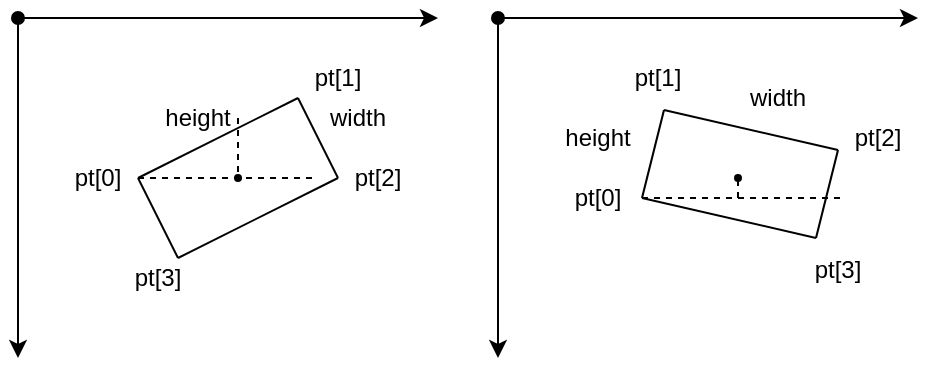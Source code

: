 <mxfile>
    <diagram id="TAioDSgqO0nQZGJTHhHP" name="Page-1">
        <mxGraphModel dx="817" dy="298" grid="1" gridSize="10" guides="1" tooltips="1" connect="1" arrows="1" fold="1" page="1" pageScale="1" pageWidth="827" pageHeight="1169" math="0" shadow="0">
            <root>
                <mxCell id="0"/>
                <mxCell id="1" parent="0"/>
                <mxCell id="4" value="" style="endArrow=classic;html=1;" parent="1" edge="1">
                    <mxGeometry width="50" height="50" relative="1" as="geometry">
                        <mxPoint x="80" y="70" as="sourcePoint"/>
                        <mxPoint x="290" y="70" as="targetPoint"/>
                    </mxGeometry>
                </mxCell>
                <mxCell id="5" value="" style="endArrow=classic;html=1;startArrow=oval;startFill=1;" parent="1" edge="1">
                    <mxGeometry width="50" height="50" relative="1" as="geometry">
                        <mxPoint x="80" y="70" as="sourcePoint"/>
                        <mxPoint x="80" y="240" as="targetPoint"/>
                    </mxGeometry>
                </mxCell>
                <mxCell id="14" value="" style="endArrow=oval;dashed=1;html=1;strokeWidth=1;endFill=1;endSize=3;" parent="1" edge="1">
                    <mxGeometry width="50" height="50" relative="1" as="geometry">
                        <mxPoint x="190" y="120" as="sourcePoint"/>
                        <mxPoint x="190" y="150" as="targetPoint"/>
                    </mxGeometry>
                </mxCell>
                <mxCell id="21" value="width" style="text;html=1;strokeColor=none;fillColor=none;align=center;verticalAlign=middle;whiteSpace=wrap;rounded=0;" parent="1" vertex="1">
                    <mxGeometry x="230" y="110" width="40" height="20" as="geometry"/>
                </mxCell>
                <mxCell id="17" value="pt[0]" style="text;html=1;strokeColor=none;fillColor=none;align=center;verticalAlign=middle;whiteSpace=wrap;rounded=0;" parent="1" vertex="1">
                    <mxGeometry x="100" y="140" width="40" height="20" as="geometry"/>
                </mxCell>
                <mxCell id="19" value="pt[2]" style="text;html=1;strokeColor=none;fillColor=none;align=center;verticalAlign=middle;whiteSpace=wrap;rounded=0;" parent="1" vertex="1">
                    <mxGeometry x="240" y="140" width="40" height="20" as="geometry"/>
                </mxCell>
                <mxCell id="18" value="pt[1]" style="text;html=1;strokeColor=none;fillColor=none;align=center;verticalAlign=middle;whiteSpace=wrap;rounded=0;" parent="1" vertex="1">
                    <mxGeometry x="220" y="90" width="40" height="20" as="geometry"/>
                </mxCell>
                <mxCell id="23" value="" style="endArrow=classic;html=1;" parent="1" edge="1">
                    <mxGeometry x="320" y="70" width="50" height="50" as="geometry">
                        <mxPoint x="320" y="70" as="sourcePoint"/>
                        <mxPoint x="530" y="70" as="targetPoint"/>
                    </mxGeometry>
                </mxCell>
                <mxCell id="24" value="" style="endArrow=classic;html=1;startArrow=oval;startFill=1;" parent="1" edge="1">
                    <mxGeometry x="320" y="70" width="50" height="50" as="geometry">
                        <mxPoint x="320" y="70" as="sourcePoint"/>
                        <mxPoint x="320" y="240" as="targetPoint"/>
                    </mxGeometry>
                </mxCell>
                <mxCell id="31" value="pt[0]" style="text;html=1;strokeColor=none;fillColor=none;align=center;verticalAlign=middle;whiteSpace=wrap;rounded=0;rotation=0;" parent="1" vertex="1">
                    <mxGeometry x="350" y="150" width="40" height="20" as="geometry"/>
                </mxCell>
                <mxCell id="34" value="pt[1]" style="text;html=1;strokeColor=none;fillColor=none;align=center;verticalAlign=middle;whiteSpace=wrap;rounded=0;" parent="1" vertex="1">
                    <mxGeometry x="380" y="90" width="40" height="20" as="geometry"/>
                </mxCell>
                <mxCell id="36" value="pt[3]" style="text;html=1;strokeColor=none;fillColor=none;align=center;verticalAlign=middle;whiteSpace=wrap;rounded=0;" parent="1" vertex="1">
                    <mxGeometry x="470" y="186" width="40" height="20" as="geometry"/>
                </mxCell>
                <mxCell id="33" value="" style="endArrow=oval;dashed=1;html=1;strokeWidth=1;endFill=1;endSize=3;" parent="1" edge="1">
                    <mxGeometry x="770" y="220" width="50" height="50" as="geometry">
                        <mxPoint x="440" y="160" as="sourcePoint"/>
                        <mxPoint x="440" y="150.0" as="targetPoint"/>
                    </mxGeometry>
                </mxCell>
                <mxCell id="37" value="height" style="text;html=1;strokeColor=none;fillColor=none;align=center;verticalAlign=middle;whiteSpace=wrap;rounded=0;" parent="1" vertex="1">
                    <mxGeometry x="350" y="120" width="40" height="20" as="geometry"/>
                </mxCell>
                <mxCell id="35" value="pt[2]" style="text;html=1;strokeColor=none;fillColor=none;align=center;verticalAlign=middle;whiteSpace=wrap;rounded=0;" parent="1" vertex="1">
                    <mxGeometry x="490" y="120" width="40" height="20" as="geometry"/>
                </mxCell>
                <mxCell id="13" value="" style="endArrow=none;dashed=1;html=1;" parent="1" edge="1">
                    <mxGeometry x="140" y="110" width="50" height="50" as="geometry">
                        <mxPoint x="140" y="150" as="sourcePoint"/>
                        <mxPoint x="230" y="150" as="targetPoint"/>
                    </mxGeometry>
                </mxCell>
                <mxCell id="22" value="height" style="text;html=1;strokeColor=none;fillColor=none;align=center;verticalAlign=middle;whiteSpace=wrap;rounded=0;" parent="1" vertex="1">
                    <mxGeometry x="150" y="110" width="40" height="20" as="geometry"/>
                </mxCell>
                <mxCell id="20" value="pt[3]" style="text;html=1;strokeColor=none;fillColor=none;align=center;verticalAlign=middle;whiteSpace=wrap;rounded=0;" parent="1" vertex="1">
                    <mxGeometry x="130" y="190" width="40" height="20" as="geometry"/>
                </mxCell>
                <mxCell id="26" value="" style="endArrow=none;html=1;" parent="1" edge="1">
                    <mxGeometry x="782" y="155" width="50" height="50" as="geometry">
                        <mxPoint x="392" y="160" as="sourcePoint"/>
                        <mxPoint x="403" y="116" as="targetPoint"/>
                    </mxGeometry>
                </mxCell>
                <mxCell id="28" value="" style="endArrow=none;html=1;" parent="1" edge="1">
                    <mxGeometry x="782" y="155" width="50" height="50" as="geometry">
                        <mxPoint x="479" y="180" as="sourcePoint"/>
                        <mxPoint x="392" y="160" as="targetPoint"/>
                    </mxGeometry>
                </mxCell>
                <mxCell id="46" value="" style="endArrow=none;html=1;" parent="1" edge="1">
                    <mxGeometry x="782" y="155" width="50" height="50" as="geometry">
                        <mxPoint x="490" y="136" as="sourcePoint"/>
                        <mxPoint x="403" y="116" as="targetPoint"/>
                    </mxGeometry>
                </mxCell>
                <mxCell id="47" value="" style="endArrow=none;html=1;" parent="1" edge="1">
                    <mxGeometry x="782" y="155" width="50" height="50" as="geometry">
                        <mxPoint x="479" y="180" as="sourcePoint"/>
                        <mxPoint x="490" y="136" as="targetPoint"/>
                    </mxGeometry>
                </mxCell>
                <mxCell id="30" value="" style="endArrow=none;dashed=1;html=1;" parent="1" edge="1">
                    <mxGeometry x="772" y="225.34" width="50" height="50" as="geometry">
                        <mxPoint x="392" y="160" as="sourcePoint"/>
                        <mxPoint x="492" y="160" as="targetPoint"/>
                    </mxGeometry>
                </mxCell>
                <mxCell id="32" value="width" style="text;html=1;strokeColor=none;fillColor=none;align=center;verticalAlign=middle;whiteSpace=wrap;rounded=0;rotation=0;" parent="1" vertex="1">
                    <mxGeometry x="440" y="100" width="40" height="20" as="geometry"/>
                </mxCell>
                <mxCell id="8" value="" style="endArrow=none;html=1;" parent="1" edge="1">
                    <mxGeometry x="140" y="110" width="50" height="50" as="geometry">
                        <mxPoint x="160" y="190" as="sourcePoint"/>
                        <mxPoint x="140" y="150" as="targetPoint"/>
                    </mxGeometry>
                </mxCell>
                <mxCell id="9" value="" style="endArrow=none;html=1;" parent="1" edge="1">
                    <mxGeometry x="140" y="110" width="50" height="50" as="geometry">
                        <mxPoint x="220" y="110" as="sourcePoint"/>
                        <mxPoint x="140" y="150" as="targetPoint"/>
                    </mxGeometry>
                </mxCell>
                <mxCell id="10" value="" style="endArrow=none;html=1;" parent="1" edge="1">
                    <mxGeometry x="140" y="110" width="50" height="50" as="geometry">
                        <mxPoint x="240" y="150" as="sourcePoint"/>
                        <mxPoint x="160" y="190" as="targetPoint"/>
                    </mxGeometry>
                </mxCell>
                <mxCell id="11" value="" style="endArrow=none;html=1;" parent="1" edge="1">
                    <mxGeometry x="140" y="110" width="50" height="50" as="geometry">
                        <mxPoint x="240" y="150" as="sourcePoint"/>
                        <mxPoint x="220" y="110" as="targetPoint"/>
                    </mxGeometry>
                </mxCell>
            </root>
        </mxGraphModel>
    </diagram>
</mxfile>